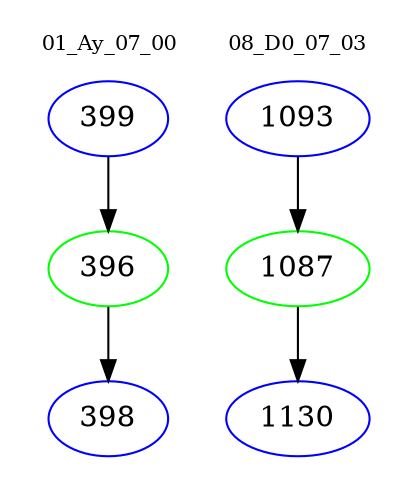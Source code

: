 digraph{
subgraph cluster_0 {
color = white
label = "01_Ay_07_00";
fontsize=10;
T0_399 [label="399", color="blue"]
T0_399 -> T0_396 [color="black"]
T0_396 [label="396", color="green"]
T0_396 -> T0_398 [color="black"]
T0_398 [label="398", color="blue"]
}
subgraph cluster_1 {
color = white
label = "08_D0_07_03";
fontsize=10;
T1_1093 [label="1093", color="blue"]
T1_1093 -> T1_1087 [color="black"]
T1_1087 [label="1087", color="green"]
T1_1087 -> T1_1130 [color="black"]
T1_1130 [label="1130", color="blue"]
}
}
